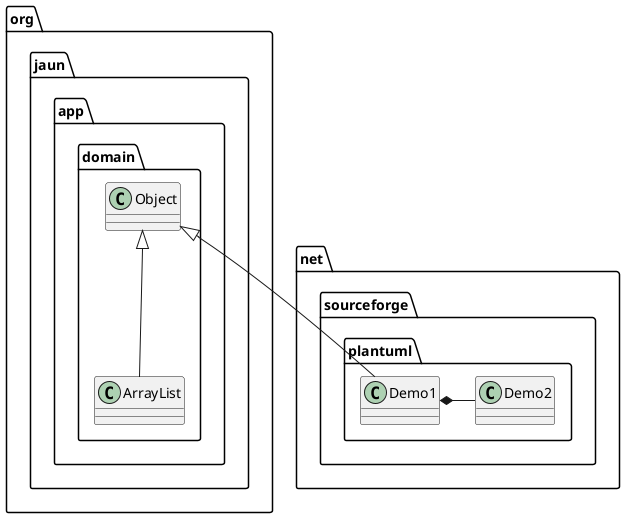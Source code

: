 @startuml


package org.jaun.app.domain {
  Object <|-- ArrayList
}

package net.sourceforge.plantuml {
  Object <|-- Demo1
  Demo1 *- Demo2
}


@enduml
